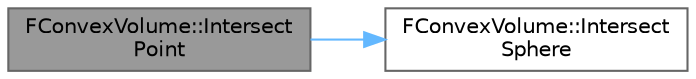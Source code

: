 digraph "FConvexVolume::IntersectPoint"
{
 // INTERACTIVE_SVG=YES
 // LATEX_PDF_SIZE
  bgcolor="transparent";
  edge [fontname=Helvetica,fontsize=10,labelfontname=Helvetica,labelfontsize=10];
  node [fontname=Helvetica,fontsize=10,shape=box,height=0.2,width=0.4];
  rankdir="LR";
  Node1 [id="Node000001",label="FConvexVolume::Intersect\lPoint",height=0.2,width=0.4,color="gray40", fillcolor="grey60", style="filled", fontcolor="black",tooltip="Determines whether the given point lies inside the convex volume."];
  Node1 -> Node2 [id="edge1_Node000001_Node000002",color="steelblue1",style="solid",tooltip=" "];
  Node2 [id="Node000002",label="FConvexVolume::Intersect\lSphere",height=0.2,width=0.4,color="grey40", fillcolor="white", style="filled",URL="$d3/d5e/structFConvexVolume.html#a864a9da5bf20a529344a5b33d74d113f",tooltip="Intersection test with a sphere."];
}
